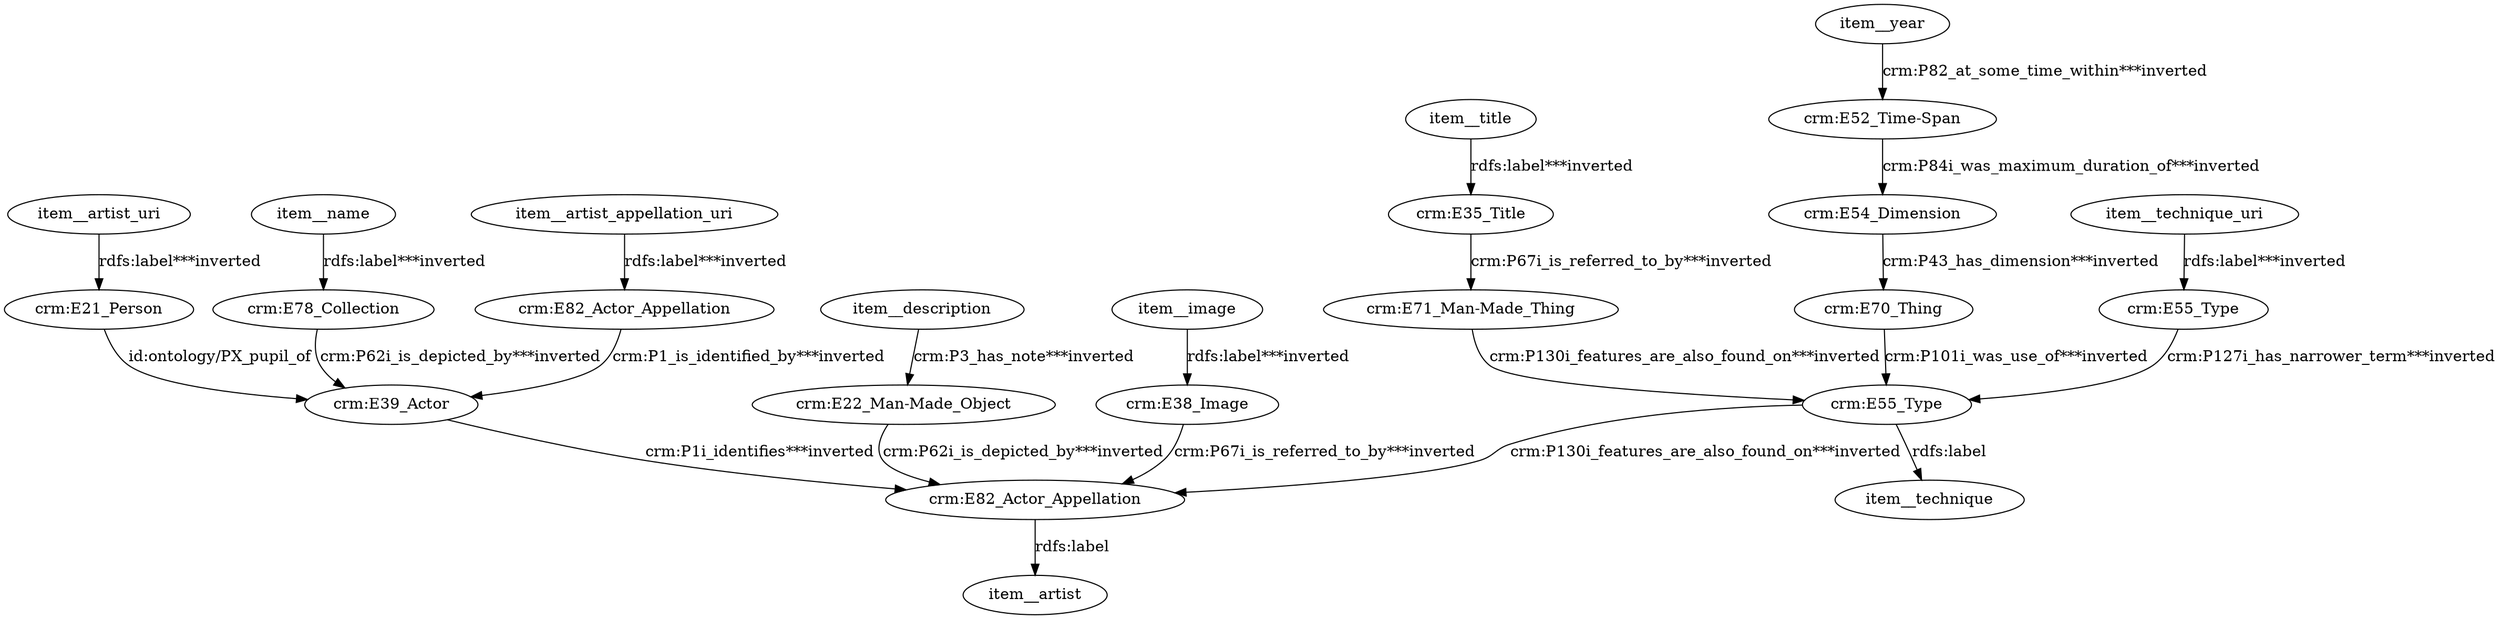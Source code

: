 digraph {
  "crm:E21_Person1" [type=class_uri,label="crm:E21_Person"]
  "crm:E39_Actor" [type=class_uri,label="crm:E39_Actor"]
  "crm:E22_Man-Made_Object1" [type=class_uri,label="crm:E22_Man-Made_Object"]
  "crm:E82_Actor_Appellation2" [type=class_uri,label="crm:E82_Actor_Appellation"]
  "crm:E35_Title1" [type=class_uri,label="crm:E35_Title"]
  "crm:E71_Man-Made_Thing" [type=class_uri,label="crm:E71_Man-Made_Thing"]
  "crm:E38_Image1" [type=class_uri,label="crm:E38_Image"]
  "crm:E52_Time-Span1" [type=class_uri,label="crm:E52_Time-Span"]
  "crm:E54_Dimension" [type=class_uri,label="crm:E54_Dimension"]
  "crm:E70_Thing" [type=class_uri,label="crm:E70_Thing"]
  "crm:E55_Type1" [type=class_uri,label="crm:E55_Type"]
  "crm:E55_Type2" [type=class_uri,label="crm:E55_Type"]
  item__technique [type=attribute_name,label=item__technique]
  "crm:E78_Collection1" [type=class_uri,label="crm:E78_Collection"]
  "crm:E82_Actor_Appellation1" [type=class_uri,label="crm:E82_Actor_Appellation"]
  item__artist [type=attribute_name,label=item__artist]
  item__artist_appellation_uri [type=attribute_name,label=item__artist_appellation_uri]
  item__artist_uri [type=attribute_name,label=item__artist_uri]
  item__description [type=attribute_name,label=item__description]
  item__image [type=attribute_name,label=item__image]
  item__name [type=attribute_name,label=item__name]
  item__technique_uri [type=attribute_name,label=item__technique_uri]
  item__title [type=attribute_name,label=item__title]
  item__year [type=attribute_name,label=item__year]
  "crm:E21_Person1" -> "crm:E39_Actor" [label="id:ontology/PX_pupil_of",type=direct_property_uri]
  "crm:E22_Man-Made_Object1" -> "crm:E82_Actor_Appellation2" [type=inherited,label="crm:P62i_is_depicted_by***inverted"]
  "crm:E35_Title1" -> "crm:E71_Man-Made_Thing" [type=inherited,label="crm:P67i_is_referred_to_by***inverted"]
  "crm:E38_Image1" -> "crm:E82_Actor_Appellation2" [type=inherited,label="crm:P67i_is_referred_to_by***inverted"]
  "crm:E39_Actor" -> "crm:E82_Actor_Appellation2" [type=inherited,label="crm:P1i_identifies***inverted"]
  "crm:E52_Time-Span1" -> "crm:E54_Dimension" [type=direct_property_uri,label="crm:P84i_was_maximum_duration_of***inverted"]
  "crm:E54_Dimension" -> "crm:E70_Thing" [type=direct_property_uri,label="crm:P43_has_dimension***inverted"]
  "crm:E55_Type1" -> "crm:E55_Type2" [type=direct_property_uri,label="crm:P127i_has_narrower_term***inverted"]
  "crm:E55_Type2" -> "crm:E82_Actor_Appellation2" [type=inherited,label="crm:P130i_features_are_also_found_on***inverted"]
  "crm:E55_Type2" -> item__technique [label="rdfs:label",type=st_property_uri]
  "crm:E70_Thing" -> "crm:E55_Type2" [type=direct_property_uri,label="crm:P101i_was_use_of***inverted"]
  "crm:E71_Man-Made_Thing" -> "crm:E55_Type2" [type=inherited,label="crm:P130i_features_are_also_found_on***inverted"]
  "crm:E78_Collection1" -> "crm:E39_Actor" [type=inherited,label="crm:P62i_is_depicted_by***inverted"]
  "crm:E82_Actor_Appellation1" -> "crm:E39_Actor" [type=inherited,label="crm:P1_is_identified_by***inverted"]
  "crm:E82_Actor_Appellation2" -> item__artist [label="rdfs:label",type=st_property_uri]
  item__artist_appellation_uri -> "crm:E82_Actor_Appellation1" [type=st_property_uri,label="rdfs:label***inverted"]
  item__artist_uri -> "crm:E21_Person1" [type=st_property_uri,label="rdfs:label***inverted"]
  item__description -> "crm:E22_Man-Made_Object1" [type=st_property_uri,label="crm:P3_has_note***inverted"]
  item__image -> "crm:E38_Image1" [type=st_property_uri,label="rdfs:label***inverted"]
  item__name -> "crm:E78_Collection1" [type=st_property_uri,label="rdfs:label***inverted"]
  item__technique_uri -> "crm:E55_Type1" [type=st_property_uri,label="rdfs:label***inverted"]
  item__title -> "crm:E35_Title1" [type=st_property_uri,label="rdfs:label***inverted"]
  item__year -> "crm:E52_Time-Span1" [type=st_property_uri,label="crm:P82_at_some_time_within***inverted"]
}
